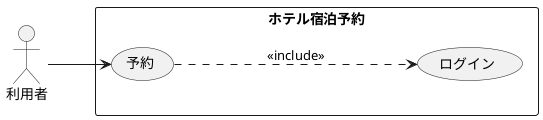 @startuml 演習2-3
left to right direction
actor 利用者
rectangle ホテル宿泊予約 {
usecase ログイン
usecase 予約
}
利用者 -->予約
予約 ....> ログイン:<<include>>
@enduml